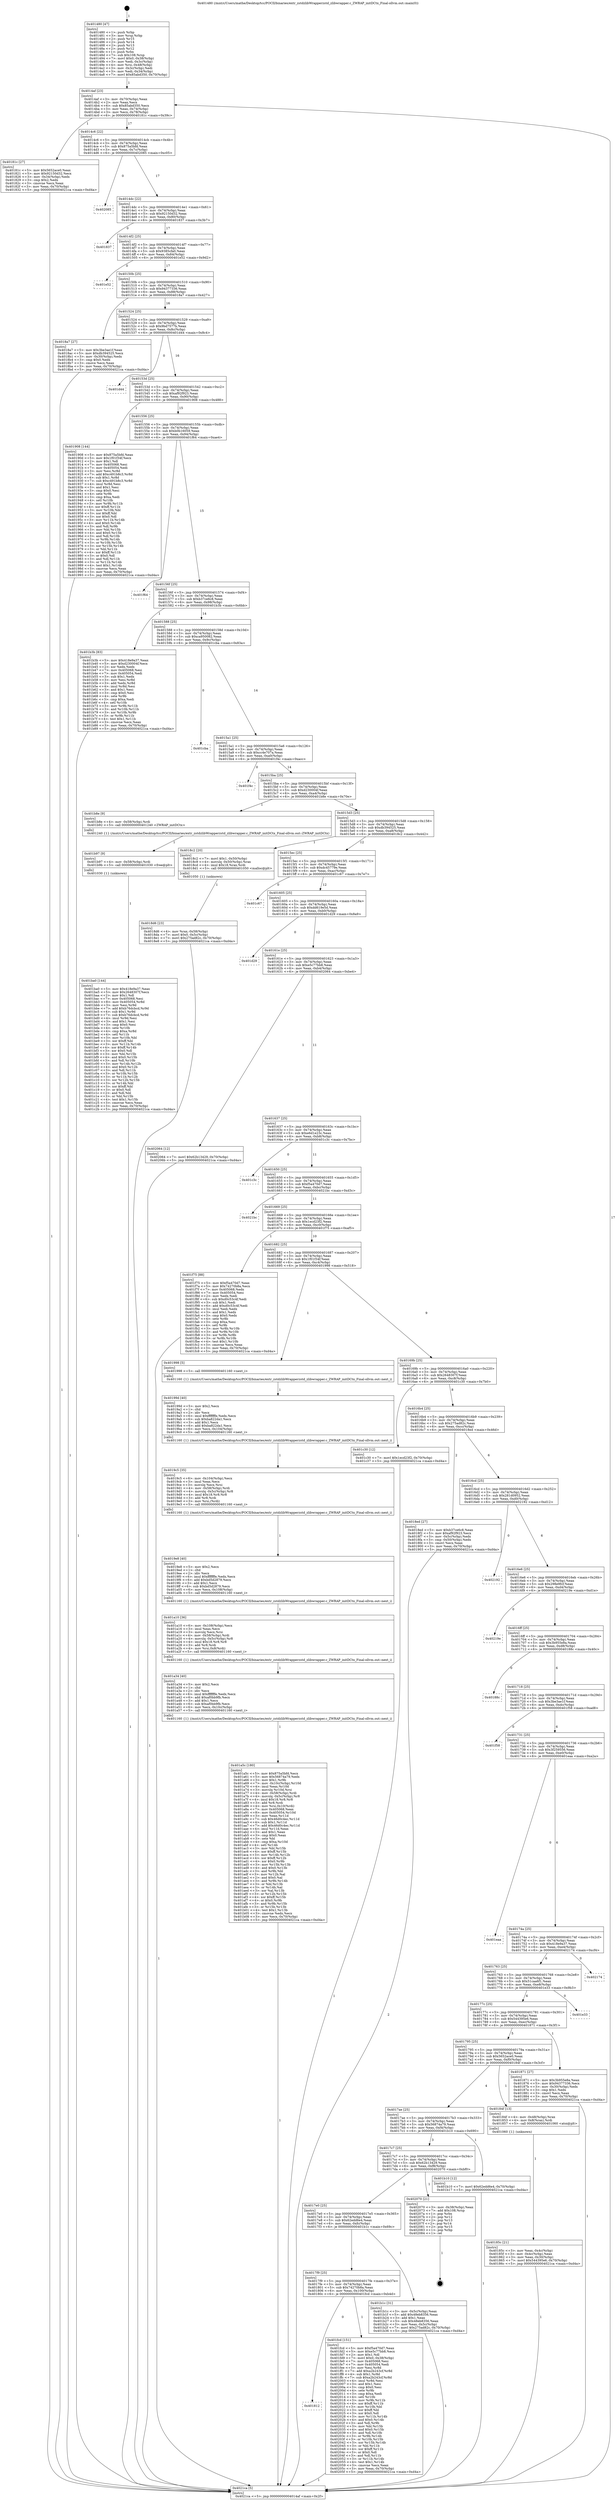digraph "0x401480" {
  label = "0x401480 (/mnt/c/Users/mathe/Desktop/tcc/POCII/binaries/extr_zstdzlibWrapperzstd_zlibwrapper.c_ZWRAP_initDCtx_Final-ollvm.out::main(0))"
  labelloc = "t"
  node[shape=record]

  Entry [label="",width=0.3,height=0.3,shape=circle,fillcolor=black,style=filled]
  "0x4014af" [label="{
     0x4014af [23]\l
     | [instrs]\l
     &nbsp;&nbsp;0x4014af \<+3\>: mov -0x70(%rbp),%eax\l
     &nbsp;&nbsp;0x4014b2 \<+2\>: mov %eax,%ecx\l
     &nbsp;&nbsp;0x4014b4 \<+6\>: sub $0x85abd350,%ecx\l
     &nbsp;&nbsp;0x4014ba \<+3\>: mov %eax,-0x74(%rbp)\l
     &nbsp;&nbsp;0x4014bd \<+3\>: mov %ecx,-0x78(%rbp)\l
     &nbsp;&nbsp;0x4014c0 \<+6\>: je 000000000040181c \<main+0x39c\>\l
  }"]
  "0x40181c" [label="{
     0x40181c [27]\l
     | [instrs]\l
     &nbsp;&nbsp;0x40181c \<+5\>: mov $0x5652ace0,%eax\l
     &nbsp;&nbsp;0x401821 \<+5\>: mov $0x92150d32,%ecx\l
     &nbsp;&nbsp;0x401826 \<+3\>: mov -0x34(%rbp),%edx\l
     &nbsp;&nbsp;0x401829 \<+3\>: cmp $0x2,%edx\l
     &nbsp;&nbsp;0x40182c \<+3\>: cmovne %ecx,%eax\l
     &nbsp;&nbsp;0x40182f \<+3\>: mov %eax,-0x70(%rbp)\l
     &nbsp;&nbsp;0x401832 \<+5\>: jmp 00000000004021ca \<main+0xd4a\>\l
  }"]
  "0x4014c6" [label="{
     0x4014c6 [22]\l
     | [instrs]\l
     &nbsp;&nbsp;0x4014c6 \<+5\>: jmp 00000000004014cb \<main+0x4b\>\l
     &nbsp;&nbsp;0x4014cb \<+3\>: mov -0x74(%rbp),%eax\l
     &nbsp;&nbsp;0x4014ce \<+5\>: sub $0x875a5bfd,%eax\l
     &nbsp;&nbsp;0x4014d3 \<+3\>: mov %eax,-0x7c(%rbp)\l
     &nbsp;&nbsp;0x4014d6 \<+6\>: je 0000000000402085 \<main+0xc05\>\l
  }"]
  "0x4021ca" [label="{
     0x4021ca [5]\l
     | [instrs]\l
     &nbsp;&nbsp;0x4021ca \<+5\>: jmp 00000000004014af \<main+0x2f\>\l
  }"]
  "0x401480" [label="{
     0x401480 [47]\l
     | [instrs]\l
     &nbsp;&nbsp;0x401480 \<+1\>: push %rbp\l
     &nbsp;&nbsp;0x401481 \<+3\>: mov %rsp,%rbp\l
     &nbsp;&nbsp;0x401484 \<+2\>: push %r15\l
     &nbsp;&nbsp;0x401486 \<+2\>: push %r14\l
     &nbsp;&nbsp;0x401488 \<+2\>: push %r13\l
     &nbsp;&nbsp;0x40148a \<+2\>: push %r12\l
     &nbsp;&nbsp;0x40148c \<+1\>: push %rbx\l
     &nbsp;&nbsp;0x40148d \<+7\>: sub $0x108,%rsp\l
     &nbsp;&nbsp;0x401494 \<+7\>: movl $0x0,-0x38(%rbp)\l
     &nbsp;&nbsp;0x40149b \<+3\>: mov %edi,-0x3c(%rbp)\l
     &nbsp;&nbsp;0x40149e \<+4\>: mov %rsi,-0x48(%rbp)\l
     &nbsp;&nbsp;0x4014a2 \<+3\>: mov -0x3c(%rbp),%edi\l
     &nbsp;&nbsp;0x4014a5 \<+3\>: mov %edi,-0x34(%rbp)\l
     &nbsp;&nbsp;0x4014a8 \<+7\>: movl $0x85abd350,-0x70(%rbp)\l
  }"]
  Exit [label="",width=0.3,height=0.3,shape=circle,fillcolor=black,style=filled,peripheries=2]
  "0x402085" [label="{
     0x402085\l
  }", style=dashed]
  "0x4014dc" [label="{
     0x4014dc [22]\l
     | [instrs]\l
     &nbsp;&nbsp;0x4014dc \<+5\>: jmp 00000000004014e1 \<main+0x61\>\l
     &nbsp;&nbsp;0x4014e1 \<+3\>: mov -0x74(%rbp),%eax\l
     &nbsp;&nbsp;0x4014e4 \<+5\>: sub $0x92150d32,%eax\l
     &nbsp;&nbsp;0x4014e9 \<+3\>: mov %eax,-0x80(%rbp)\l
     &nbsp;&nbsp;0x4014ec \<+6\>: je 0000000000401837 \<main+0x3b7\>\l
  }"]
  "0x401812" [label="{
     0x401812\l
  }", style=dashed]
  "0x401837" [label="{
     0x401837\l
  }", style=dashed]
  "0x4014f2" [label="{
     0x4014f2 [25]\l
     | [instrs]\l
     &nbsp;&nbsp;0x4014f2 \<+5\>: jmp 00000000004014f7 \<main+0x77\>\l
     &nbsp;&nbsp;0x4014f7 \<+3\>: mov -0x74(%rbp),%eax\l
     &nbsp;&nbsp;0x4014fa \<+5\>: sub $0x9385cfa0,%eax\l
     &nbsp;&nbsp;0x4014ff \<+6\>: mov %eax,-0x84(%rbp)\l
     &nbsp;&nbsp;0x401505 \<+6\>: je 0000000000401e52 \<main+0x9d2\>\l
  }"]
  "0x401fcd" [label="{
     0x401fcd [151]\l
     | [instrs]\l
     &nbsp;&nbsp;0x401fcd \<+5\>: mov $0xf5a470d7,%eax\l
     &nbsp;&nbsp;0x401fd2 \<+5\>: mov $0xe5c77bb8,%ecx\l
     &nbsp;&nbsp;0x401fd7 \<+2\>: mov $0x1,%dl\l
     &nbsp;&nbsp;0x401fd9 \<+7\>: movl $0x0,-0x38(%rbp)\l
     &nbsp;&nbsp;0x401fe0 \<+7\>: mov 0x405068,%esi\l
     &nbsp;&nbsp;0x401fe7 \<+7\>: mov 0x405054,%edi\l
     &nbsp;&nbsp;0x401fee \<+3\>: mov %esi,%r8d\l
     &nbsp;&nbsp;0x401ff1 \<+7\>: add $0xa2b243cf,%r8d\l
     &nbsp;&nbsp;0x401ff8 \<+4\>: sub $0x1,%r8d\l
     &nbsp;&nbsp;0x401ffc \<+7\>: sub $0xa2b243cf,%r8d\l
     &nbsp;&nbsp;0x402003 \<+4\>: imul %r8d,%esi\l
     &nbsp;&nbsp;0x402007 \<+3\>: and $0x1,%esi\l
     &nbsp;&nbsp;0x40200a \<+3\>: cmp $0x0,%esi\l
     &nbsp;&nbsp;0x40200d \<+4\>: sete %r9b\l
     &nbsp;&nbsp;0x402011 \<+3\>: cmp $0xa,%edi\l
     &nbsp;&nbsp;0x402014 \<+4\>: setl %r10b\l
     &nbsp;&nbsp;0x402018 \<+3\>: mov %r9b,%r11b\l
     &nbsp;&nbsp;0x40201b \<+4\>: xor $0xff,%r11b\l
     &nbsp;&nbsp;0x40201f \<+3\>: mov %r10b,%bl\l
     &nbsp;&nbsp;0x402022 \<+3\>: xor $0xff,%bl\l
     &nbsp;&nbsp;0x402025 \<+3\>: xor $0x0,%dl\l
     &nbsp;&nbsp;0x402028 \<+3\>: mov %r11b,%r14b\l
     &nbsp;&nbsp;0x40202b \<+4\>: and $0x0,%r14b\l
     &nbsp;&nbsp;0x40202f \<+3\>: and %dl,%r9b\l
     &nbsp;&nbsp;0x402032 \<+3\>: mov %bl,%r15b\l
     &nbsp;&nbsp;0x402035 \<+4\>: and $0x0,%r15b\l
     &nbsp;&nbsp;0x402039 \<+3\>: and %dl,%r10b\l
     &nbsp;&nbsp;0x40203c \<+3\>: or %r9b,%r14b\l
     &nbsp;&nbsp;0x40203f \<+3\>: or %r10b,%r15b\l
     &nbsp;&nbsp;0x402042 \<+3\>: xor %r15b,%r14b\l
     &nbsp;&nbsp;0x402045 \<+3\>: or %bl,%r11b\l
     &nbsp;&nbsp;0x402048 \<+4\>: xor $0xff,%r11b\l
     &nbsp;&nbsp;0x40204c \<+3\>: or $0x0,%dl\l
     &nbsp;&nbsp;0x40204f \<+3\>: and %dl,%r11b\l
     &nbsp;&nbsp;0x402052 \<+3\>: or %r11b,%r14b\l
     &nbsp;&nbsp;0x402055 \<+4\>: test $0x1,%r14b\l
     &nbsp;&nbsp;0x402059 \<+3\>: cmovne %ecx,%eax\l
     &nbsp;&nbsp;0x40205c \<+3\>: mov %eax,-0x70(%rbp)\l
     &nbsp;&nbsp;0x40205f \<+5\>: jmp 00000000004021ca \<main+0xd4a\>\l
  }"]
  "0x401e52" [label="{
     0x401e52\l
  }", style=dashed]
  "0x40150b" [label="{
     0x40150b [25]\l
     | [instrs]\l
     &nbsp;&nbsp;0x40150b \<+5\>: jmp 0000000000401510 \<main+0x90\>\l
     &nbsp;&nbsp;0x401510 \<+3\>: mov -0x74(%rbp),%eax\l
     &nbsp;&nbsp;0x401513 \<+5\>: sub $0x94377336,%eax\l
     &nbsp;&nbsp;0x401518 \<+6\>: mov %eax,-0x88(%rbp)\l
     &nbsp;&nbsp;0x40151e \<+6\>: je 00000000004018a7 \<main+0x427\>\l
  }"]
  "0x401ba0" [label="{
     0x401ba0 [144]\l
     | [instrs]\l
     &nbsp;&nbsp;0x401ba0 \<+5\>: mov $0x418e9a37,%eax\l
     &nbsp;&nbsp;0x401ba5 \<+5\>: mov $0x2648307f,%ecx\l
     &nbsp;&nbsp;0x401baa \<+2\>: mov $0x1,%dl\l
     &nbsp;&nbsp;0x401bac \<+7\>: mov 0x405068,%esi\l
     &nbsp;&nbsp;0x401bb3 \<+8\>: mov 0x405054,%r8d\l
     &nbsp;&nbsp;0x401bbb \<+3\>: mov %esi,%r9d\l
     &nbsp;&nbsp;0x401bbe \<+7\>: add $0xb76dcbcd,%r9d\l
     &nbsp;&nbsp;0x401bc5 \<+4\>: sub $0x1,%r9d\l
     &nbsp;&nbsp;0x401bc9 \<+7\>: sub $0xb76dcbcd,%r9d\l
     &nbsp;&nbsp;0x401bd0 \<+4\>: imul %r9d,%esi\l
     &nbsp;&nbsp;0x401bd4 \<+3\>: and $0x1,%esi\l
     &nbsp;&nbsp;0x401bd7 \<+3\>: cmp $0x0,%esi\l
     &nbsp;&nbsp;0x401bda \<+4\>: sete %r10b\l
     &nbsp;&nbsp;0x401bde \<+4\>: cmp $0xa,%r8d\l
     &nbsp;&nbsp;0x401be2 \<+4\>: setl %r11b\l
     &nbsp;&nbsp;0x401be6 \<+3\>: mov %r10b,%bl\l
     &nbsp;&nbsp;0x401be9 \<+3\>: xor $0xff,%bl\l
     &nbsp;&nbsp;0x401bec \<+3\>: mov %r11b,%r14b\l
     &nbsp;&nbsp;0x401bef \<+4\>: xor $0xff,%r14b\l
     &nbsp;&nbsp;0x401bf3 \<+3\>: xor $0x0,%dl\l
     &nbsp;&nbsp;0x401bf6 \<+3\>: mov %bl,%r15b\l
     &nbsp;&nbsp;0x401bf9 \<+4\>: and $0x0,%r15b\l
     &nbsp;&nbsp;0x401bfd \<+3\>: and %dl,%r10b\l
     &nbsp;&nbsp;0x401c00 \<+3\>: mov %r14b,%r12b\l
     &nbsp;&nbsp;0x401c03 \<+4\>: and $0x0,%r12b\l
     &nbsp;&nbsp;0x401c07 \<+3\>: and %dl,%r11b\l
     &nbsp;&nbsp;0x401c0a \<+3\>: or %r10b,%r15b\l
     &nbsp;&nbsp;0x401c0d \<+3\>: or %r11b,%r12b\l
     &nbsp;&nbsp;0x401c10 \<+3\>: xor %r12b,%r15b\l
     &nbsp;&nbsp;0x401c13 \<+3\>: or %r14b,%bl\l
     &nbsp;&nbsp;0x401c16 \<+3\>: xor $0xff,%bl\l
     &nbsp;&nbsp;0x401c19 \<+3\>: or $0x0,%dl\l
     &nbsp;&nbsp;0x401c1c \<+2\>: and %dl,%bl\l
     &nbsp;&nbsp;0x401c1e \<+3\>: or %bl,%r15b\l
     &nbsp;&nbsp;0x401c21 \<+4\>: test $0x1,%r15b\l
     &nbsp;&nbsp;0x401c25 \<+3\>: cmovne %ecx,%eax\l
     &nbsp;&nbsp;0x401c28 \<+3\>: mov %eax,-0x70(%rbp)\l
     &nbsp;&nbsp;0x401c2b \<+5\>: jmp 00000000004021ca \<main+0xd4a\>\l
  }"]
  "0x4018a7" [label="{
     0x4018a7 [27]\l
     | [instrs]\l
     &nbsp;&nbsp;0x4018a7 \<+5\>: mov $0x3be3ae1f,%eax\l
     &nbsp;&nbsp;0x4018ac \<+5\>: mov $0xdb394525,%ecx\l
     &nbsp;&nbsp;0x4018b1 \<+3\>: mov -0x30(%rbp),%edx\l
     &nbsp;&nbsp;0x4018b4 \<+3\>: cmp $0x0,%edx\l
     &nbsp;&nbsp;0x4018b7 \<+3\>: cmove %ecx,%eax\l
     &nbsp;&nbsp;0x4018ba \<+3\>: mov %eax,-0x70(%rbp)\l
     &nbsp;&nbsp;0x4018bd \<+5\>: jmp 00000000004021ca \<main+0xd4a\>\l
  }"]
  "0x401524" [label="{
     0x401524 [25]\l
     | [instrs]\l
     &nbsp;&nbsp;0x401524 \<+5\>: jmp 0000000000401529 \<main+0xa9\>\l
     &nbsp;&nbsp;0x401529 \<+3\>: mov -0x74(%rbp),%eax\l
     &nbsp;&nbsp;0x40152c \<+5\>: sub $0x9bd7577b,%eax\l
     &nbsp;&nbsp;0x401531 \<+6\>: mov %eax,-0x8c(%rbp)\l
     &nbsp;&nbsp;0x401537 \<+6\>: je 0000000000401d44 \<main+0x8c4\>\l
  }"]
  "0x401b97" [label="{
     0x401b97 [9]\l
     | [instrs]\l
     &nbsp;&nbsp;0x401b97 \<+4\>: mov -0x58(%rbp),%rdi\l
     &nbsp;&nbsp;0x401b9b \<+5\>: call 0000000000401030 \<free@plt\>\l
     | [calls]\l
     &nbsp;&nbsp;0x401030 \{1\} (unknown)\l
  }"]
  "0x401d44" [label="{
     0x401d44\l
  }", style=dashed]
  "0x40153d" [label="{
     0x40153d [25]\l
     | [instrs]\l
     &nbsp;&nbsp;0x40153d \<+5\>: jmp 0000000000401542 \<main+0xc2\>\l
     &nbsp;&nbsp;0x401542 \<+3\>: mov -0x74(%rbp),%eax\l
     &nbsp;&nbsp;0x401545 \<+5\>: sub $0xaf92f923,%eax\l
     &nbsp;&nbsp;0x40154a \<+6\>: mov %eax,-0x90(%rbp)\l
     &nbsp;&nbsp;0x401550 \<+6\>: je 0000000000401908 \<main+0x488\>\l
  }"]
  "0x4017f9" [label="{
     0x4017f9 [25]\l
     | [instrs]\l
     &nbsp;&nbsp;0x4017f9 \<+5\>: jmp 00000000004017fe \<main+0x37e\>\l
     &nbsp;&nbsp;0x4017fe \<+3\>: mov -0x74(%rbp),%eax\l
     &nbsp;&nbsp;0x401801 \<+5\>: sub $0x74270b8a,%eax\l
     &nbsp;&nbsp;0x401806 \<+6\>: mov %eax,-0x100(%rbp)\l
     &nbsp;&nbsp;0x40180c \<+6\>: je 0000000000401fcd \<main+0xb4d\>\l
  }"]
  "0x401908" [label="{
     0x401908 [144]\l
     | [instrs]\l
     &nbsp;&nbsp;0x401908 \<+5\>: mov $0x875a5bfd,%eax\l
     &nbsp;&nbsp;0x40190d \<+5\>: mov $0x1f01f34f,%ecx\l
     &nbsp;&nbsp;0x401912 \<+2\>: mov $0x1,%dl\l
     &nbsp;&nbsp;0x401914 \<+7\>: mov 0x405068,%esi\l
     &nbsp;&nbsp;0x40191b \<+7\>: mov 0x405054,%edi\l
     &nbsp;&nbsp;0x401922 \<+3\>: mov %esi,%r8d\l
     &nbsp;&nbsp;0x401925 \<+7\>: add $0xc491b8c3,%r8d\l
     &nbsp;&nbsp;0x40192c \<+4\>: sub $0x1,%r8d\l
     &nbsp;&nbsp;0x401930 \<+7\>: sub $0xc491b8c3,%r8d\l
     &nbsp;&nbsp;0x401937 \<+4\>: imul %r8d,%esi\l
     &nbsp;&nbsp;0x40193b \<+3\>: and $0x1,%esi\l
     &nbsp;&nbsp;0x40193e \<+3\>: cmp $0x0,%esi\l
     &nbsp;&nbsp;0x401941 \<+4\>: sete %r9b\l
     &nbsp;&nbsp;0x401945 \<+3\>: cmp $0xa,%edi\l
     &nbsp;&nbsp;0x401948 \<+4\>: setl %r10b\l
     &nbsp;&nbsp;0x40194c \<+3\>: mov %r9b,%r11b\l
     &nbsp;&nbsp;0x40194f \<+4\>: xor $0xff,%r11b\l
     &nbsp;&nbsp;0x401953 \<+3\>: mov %r10b,%bl\l
     &nbsp;&nbsp;0x401956 \<+3\>: xor $0xff,%bl\l
     &nbsp;&nbsp;0x401959 \<+3\>: xor $0x0,%dl\l
     &nbsp;&nbsp;0x40195c \<+3\>: mov %r11b,%r14b\l
     &nbsp;&nbsp;0x40195f \<+4\>: and $0x0,%r14b\l
     &nbsp;&nbsp;0x401963 \<+3\>: and %dl,%r9b\l
     &nbsp;&nbsp;0x401966 \<+3\>: mov %bl,%r15b\l
     &nbsp;&nbsp;0x401969 \<+4\>: and $0x0,%r15b\l
     &nbsp;&nbsp;0x40196d \<+3\>: and %dl,%r10b\l
     &nbsp;&nbsp;0x401970 \<+3\>: or %r9b,%r14b\l
     &nbsp;&nbsp;0x401973 \<+3\>: or %r10b,%r15b\l
     &nbsp;&nbsp;0x401976 \<+3\>: xor %r15b,%r14b\l
     &nbsp;&nbsp;0x401979 \<+3\>: or %bl,%r11b\l
     &nbsp;&nbsp;0x40197c \<+4\>: xor $0xff,%r11b\l
     &nbsp;&nbsp;0x401980 \<+3\>: or $0x0,%dl\l
     &nbsp;&nbsp;0x401983 \<+3\>: and %dl,%r11b\l
     &nbsp;&nbsp;0x401986 \<+3\>: or %r11b,%r14b\l
     &nbsp;&nbsp;0x401989 \<+4\>: test $0x1,%r14b\l
     &nbsp;&nbsp;0x40198d \<+3\>: cmovne %ecx,%eax\l
     &nbsp;&nbsp;0x401990 \<+3\>: mov %eax,-0x70(%rbp)\l
     &nbsp;&nbsp;0x401993 \<+5\>: jmp 00000000004021ca \<main+0xd4a\>\l
  }"]
  "0x401556" [label="{
     0x401556 [25]\l
     | [instrs]\l
     &nbsp;&nbsp;0x401556 \<+5\>: jmp 000000000040155b \<main+0xdb\>\l
     &nbsp;&nbsp;0x40155b \<+3\>: mov -0x74(%rbp),%eax\l
     &nbsp;&nbsp;0x40155e \<+5\>: sub $0xb0b16059,%eax\l
     &nbsp;&nbsp;0x401563 \<+6\>: mov %eax,-0x94(%rbp)\l
     &nbsp;&nbsp;0x401569 \<+6\>: je 0000000000401f64 \<main+0xae4\>\l
  }"]
  "0x401b1c" [label="{
     0x401b1c [31]\l
     | [instrs]\l
     &nbsp;&nbsp;0x401b1c \<+3\>: mov -0x5c(%rbp),%eax\l
     &nbsp;&nbsp;0x401b1f \<+5\>: add $0x48eb8356,%eax\l
     &nbsp;&nbsp;0x401b24 \<+3\>: add $0x1,%eax\l
     &nbsp;&nbsp;0x401b27 \<+5\>: sub $0x48eb8356,%eax\l
     &nbsp;&nbsp;0x401b2c \<+3\>: mov %eax,-0x5c(%rbp)\l
     &nbsp;&nbsp;0x401b2f \<+7\>: movl $0x275ad82c,-0x70(%rbp)\l
     &nbsp;&nbsp;0x401b36 \<+5\>: jmp 00000000004021ca \<main+0xd4a\>\l
  }"]
  "0x401f64" [label="{
     0x401f64\l
  }", style=dashed]
  "0x40156f" [label="{
     0x40156f [25]\l
     | [instrs]\l
     &nbsp;&nbsp;0x40156f \<+5\>: jmp 0000000000401574 \<main+0xf4\>\l
     &nbsp;&nbsp;0x401574 \<+3\>: mov -0x74(%rbp),%eax\l
     &nbsp;&nbsp;0x401577 \<+5\>: sub $0xb37ce6c8,%eax\l
     &nbsp;&nbsp;0x40157c \<+6\>: mov %eax,-0x98(%rbp)\l
     &nbsp;&nbsp;0x401582 \<+6\>: je 0000000000401b3b \<main+0x6bb\>\l
  }"]
  "0x4017e0" [label="{
     0x4017e0 [25]\l
     | [instrs]\l
     &nbsp;&nbsp;0x4017e0 \<+5\>: jmp 00000000004017e5 \<main+0x365\>\l
     &nbsp;&nbsp;0x4017e5 \<+3\>: mov -0x74(%rbp),%eax\l
     &nbsp;&nbsp;0x4017e8 \<+5\>: sub $0x62edd6e4,%eax\l
     &nbsp;&nbsp;0x4017ed \<+6\>: mov %eax,-0xfc(%rbp)\l
     &nbsp;&nbsp;0x4017f3 \<+6\>: je 0000000000401b1c \<main+0x69c\>\l
  }"]
  "0x401b3b" [label="{
     0x401b3b [83]\l
     | [instrs]\l
     &nbsp;&nbsp;0x401b3b \<+5\>: mov $0x418e9a37,%eax\l
     &nbsp;&nbsp;0x401b40 \<+5\>: mov $0xd230004f,%ecx\l
     &nbsp;&nbsp;0x401b45 \<+2\>: xor %edx,%edx\l
     &nbsp;&nbsp;0x401b47 \<+7\>: mov 0x405068,%esi\l
     &nbsp;&nbsp;0x401b4e \<+7\>: mov 0x405054,%edi\l
     &nbsp;&nbsp;0x401b55 \<+3\>: sub $0x1,%edx\l
     &nbsp;&nbsp;0x401b58 \<+3\>: mov %esi,%r8d\l
     &nbsp;&nbsp;0x401b5b \<+3\>: add %edx,%r8d\l
     &nbsp;&nbsp;0x401b5e \<+4\>: imul %r8d,%esi\l
     &nbsp;&nbsp;0x401b62 \<+3\>: and $0x1,%esi\l
     &nbsp;&nbsp;0x401b65 \<+3\>: cmp $0x0,%esi\l
     &nbsp;&nbsp;0x401b68 \<+4\>: sete %r9b\l
     &nbsp;&nbsp;0x401b6c \<+3\>: cmp $0xa,%edi\l
     &nbsp;&nbsp;0x401b6f \<+4\>: setl %r10b\l
     &nbsp;&nbsp;0x401b73 \<+3\>: mov %r9b,%r11b\l
     &nbsp;&nbsp;0x401b76 \<+3\>: and %r10b,%r11b\l
     &nbsp;&nbsp;0x401b79 \<+3\>: xor %r10b,%r9b\l
     &nbsp;&nbsp;0x401b7c \<+3\>: or %r9b,%r11b\l
     &nbsp;&nbsp;0x401b7f \<+4\>: test $0x1,%r11b\l
     &nbsp;&nbsp;0x401b83 \<+3\>: cmovne %ecx,%eax\l
     &nbsp;&nbsp;0x401b86 \<+3\>: mov %eax,-0x70(%rbp)\l
     &nbsp;&nbsp;0x401b89 \<+5\>: jmp 00000000004021ca \<main+0xd4a\>\l
  }"]
  "0x401588" [label="{
     0x401588 [25]\l
     | [instrs]\l
     &nbsp;&nbsp;0x401588 \<+5\>: jmp 000000000040158d \<main+0x10d\>\l
     &nbsp;&nbsp;0x40158d \<+3\>: mov -0x74(%rbp),%eax\l
     &nbsp;&nbsp;0x401590 \<+5\>: sub $0xca950082,%eax\l
     &nbsp;&nbsp;0x401595 \<+6\>: mov %eax,-0x9c(%rbp)\l
     &nbsp;&nbsp;0x40159b \<+6\>: je 0000000000401cba \<main+0x83a\>\l
  }"]
  "0x402070" [label="{
     0x402070 [21]\l
     | [instrs]\l
     &nbsp;&nbsp;0x402070 \<+3\>: mov -0x38(%rbp),%eax\l
     &nbsp;&nbsp;0x402073 \<+7\>: add $0x108,%rsp\l
     &nbsp;&nbsp;0x40207a \<+1\>: pop %rbx\l
     &nbsp;&nbsp;0x40207b \<+2\>: pop %r12\l
     &nbsp;&nbsp;0x40207d \<+2\>: pop %r13\l
     &nbsp;&nbsp;0x40207f \<+2\>: pop %r14\l
     &nbsp;&nbsp;0x402081 \<+2\>: pop %r15\l
     &nbsp;&nbsp;0x402083 \<+1\>: pop %rbp\l
     &nbsp;&nbsp;0x402084 \<+1\>: ret\l
  }"]
  "0x401cba" [label="{
     0x401cba\l
  }", style=dashed]
  "0x4015a1" [label="{
     0x4015a1 [25]\l
     | [instrs]\l
     &nbsp;&nbsp;0x4015a1 \<+5\>: jmp 00000000004015a6 \<main+0x126\>\l
     &nbsp;&nbsp;0x4015a6 \<+3\>: mov -0x74(%rbp),%eax\l
     &nbsp;&nbsp;0x4015a9 \<+5\>: sub $0xcc4e707a,%eax\l
     &nbsp;&nbsp;0x4015ae \<+6\>: mov %eax,-0xa0(%rbp)\l
     &nbsp;&nbsp;0x4015b4 \<+6\>: je 0000000000401f4c \<main+0xacc\>\l
  }"]
  "0x4017c7" [label="{
     0x4017c7 [25]\l
     | [instrs]\l
     &nbsp;&nbsp;0x4017c7 \<+5\>: jmp 00000000004017cc \<main+0x34c\>\l
     &nbsp;&nbsp;0x4017cc \<+3\>: mov -0x74(%rbp),%eax\l
     &nbsp;&nbsp;0x4017cf \<+5\>: sub $0x62b13429,%eax\l
     &nbsp;&nbsp;0x4017d4 \<+6\>: mov %eax,-0xf8(%rbp)\l
     &nbsp;&nbsp;0x4017da \<+6\>: je 0000000000402070 \<main+0xbf0\>\l
  }"]
  "0x401f4c" [label="{
     0x401f4c\l
  }", style=dashed]
  "0x4015ba" [label="{
     0x4015ba [25]\l
     | [instrs]\l
     &nbsp;&nbsp;0x4015ba \<+5\>: jmp 00000000004015bf \<main+0x13f\>\l
     &nbsp;&nbsp;0x4015bf \<+3\>: mov -0x74(%rbp),%eax\l
     &nbsp;&nbsp;0x4015c2 \<+5\>: sub $0xd230004f,%eax\l
     &nbsp;&nbsp;0x4015c7 \<+6\>: mov %eax,-0xa4(%rbp)\l
     &nbsp;&nbsp;0x4015cd \<+6\>: je 0000000000401b8e \<main+0x70e\>\l
  }"]
  "0x401b10" [label="{
     0x401b10 [12]\l
     | [instrs]\l
     &nbsp;&nbsp;0x401b10 \<+7\>: movl $0x62edd6e4,-0x70(%rbp)\l
     &nbsp;&nbsp;0x401b17 \<+5\>: jmp 00000000004021ca \<main+0xd4a\>\l
  }"]
  "0x401b8e" [label="{
     0x401b8e [9]\l
     | [instrs]\l
     &nbsp;&nbsp;0x401b8e \<+4\>: mov -0x58(%rbp),%rdi\l
     &nbsp;&nbsp;0x401b92 \<+5\>: call 0000000000401240 \<ZWRAP_initDCtx\>\l
     | [calls]\l
     &nbsp;&nbsp;0x401240 \{1\} (/mnt/c/Users/mathe/Desktop/tcc/POCII/binaries/extr_zstdzlibWrapperzstd_zlibwrapper.c_ZWRAP_initDCtx_Final-ollvm.out::ZWRAP_initDCtx)\l
  }"]
  "0x4015d3" [label="{
     0x4015d3 [25]\l
     | [instrs]\l
     &nbsp;&nbsp;0x4015d3 \<+5\>: jmp 00000000004015d8 \<main+0x158\>\l
     &nbsp;&nbsp;0x4015d8 \<+3\>: mov -0x74(%rbp),%eax\l
     &nbsp;&nbsp;0x4015db \<+5\>: sub $0xdb394525,%eax\l
     &nbsp;&nbsp;0x4015e0 \<+6\>: mov %eax,-0xa8(%rbp)\l
     &nbsp;&nbsp;0x4015e6 \<+6\>: je 00000000004018c2 \<main+0x442\>\l
  }"]
  "0x401a5c" [label="{
     0x401a5c [180]\l
     | [instrs]\l
     &nbsp;&nbsp;0x401a5c \<+5\>: mov $0x875a5bfd,%ecx\l
     &nbsp;&nbsp;0x401a61 \<+5\>: mov $0x56874a79,%edx\l
     &nbsp;&nbsp;0x401a66 \<+3\>: mov $0x1,%r9b\l
     &nbsp;&nbsp;0x401a69 \<+7\>: mov -0x10c(%rbp),%r10d\l
     &nbsp;&nbsp;0x401a70 \<+4\>: imul %eax,%r10d\l
     &nbsp;&nbsp;0x401a74 \<+3\>: movslq %r10d,%rsi\l
     &nbsp;&nbsp;0x401a77 \<+4\>: mov -0x58(%rbp),%rdi\l
     &nbsp;&nbsp;0x401a7b \<+4\>: movslq -0x5c(%rbp),%r8\l
     &nbsp;&nbsp;0x401a7f \<+4\>: imul $0x18,%r8,%r8\l
     &nbsp;&nbsp;0x401a83 \<+3\>: add %r8,%rdi\l
     &nbsp;&nbsp;0x401a86 \<+4\>: mov %rsi,0x10(%rdi)\l
     &nbsp;&nbsp;0x401a8a \<+7\>: mov 0x405068,%eax\l
     &nbsp;&nbsp;0x401a91 \<+8\>: mov 0x405054,%r10d\l
     &nbsp;&nbsp;0x401a99 \<+3\>: mov %eax,%r11d\l
     &nbsp;&nbsp;0x401a9c \<+7\>: sub $0x46d0c4ec,%r11d\l
     &nbsp;&nbsp;0x401aa3 \<+4\>: sub $0x1,%r11d\l
     &nbsp;&nbsp;0x401aa7 \<+7\>: add $0x46d0c4ec,%r11d\l
     &nbsp;&nbsp;0x401aae \<+4\>: imul %r11d,%eax\l
     &nbsp;&nbsp;0x401ab2 \<+3\>: and $0x1,%eax\l
     &nbsp;&nbsp;0x401ab5 \<+3\>: cmp $0x0,%eax\l
     &nbsp;&nbsp;0x401ab8 \<+3\>: sete %bl\l
     &nbsp;&nbsp;0x401abb \<+4\>: cmp $0xa,%r10d\l
     &nbsp;&nbsp;0x401abf \<+4\>: setl %r14b\l
     &nbsp;&nbsp;0x401ac3 \<+3\>: mov %bl,%r15b\l
     &nbsp;&nbsp;0x401ac6 \<+4\>: xor $0xff,%r15b\l
     &nbsp;&nbsp;0x401aca \<+3\>: mov %r14b,%r12b\l
     &nbsp;&nbsp;0x401acd \<+4\>: xor $0xff,%r12b\l
     &nbsp;&nbsp;0x401ad1 \<+4\>: xor $0x0,%r9b\l
     &nbsp;&nbsp;0x401ad5 \<+3\>: mov %r15b,%r13b\l
     &nbsp;&nbsp;0x401ad8 \<+4\>: and $0x0,%r13b\l
     &nbsp;&nbsp;0x401adc \<+3\>: and %r9b,%bl\l
     &nbsp;&nbsp;0x401adf \<+3\>: mov %r12b,%al\l
     &nbsp;&nbsp;0x401ae2 \<+2\>: and $0x0,%al\l
     &nbsp;&nbsp;0x401ae4 \<+3\>: and %r9b,%r14b\l
     &nbsp;&nbsp;0x401ae7 \<+3\>: or %bl,%r13b\l
     &nbsp;&nbsp;0x401aea \<+3\>: or %r14b,%al\l
     &nbsp;&nbsp;0x401aed \<+3\>: xor %al,%r13b\l
     &nbsp;&nbsp;0x401af0 \<+3\>: or %r12b,%r15b\l
     &nbsp;&nbsp;0x401af3 \<+4\>: xor $0xff,%r15b\l
     &nbsp;&nbsp;0x401af7 \<+4\>: or $0x0,%r9b\l
     &nbsp;&nbsp;0x401afb \<+3\>: and %r9b,%r15b\l
     &nbsp;&nbsp;0x401afe \<+3\>: or %r15b,%r13b\l
     &nbsp;&nbsp;0x401b01 \<+4\>: test $0x1,%r13b\l
     &nbsp;&nbsp;0x401b05 \<+3\>: cmovne %edx,%ecx\l
     &nbsp;&nbsp;0x401b08 \<+3\>: mov %ecx,-0x70(%rbp)\l
     &nbsp;&nbsp;0x401b0b \<+5\>: jmp 00000000004021ca \<main+0xd4a\>\l
  }"]
  "0x4018c2" [label="{
     0x4018c2 [20]\l
     | [instrs]\l
     &nbsp;&nbsp;0x4018c2 \<+7\>: movl $0x1,-0x50(%rbp)\l
     &nbsp;&nbsp;0x4018c9 \<+4\>: movslq -0x50(%rbp),%rax\l
     &nbsp;&nbsp;0x4018cd \<+4\>: imul $0x18,%rax,%rdi\l
     &nbsp;&nbsp;0x4018d1 \<+5\>: call 0000000000401050 \<malloc@plt\>\l
     | [calls]\l
     &nbsp;&nbsp;0x401050 \{1\} (unknown)\l
  }"]
  "0x4015ec" [label="{
     0x4015ec [25]\l
     | [instrs]\l
     &nbsp;&nbsp;0x4015ec \<+5\>: jmp 00000000004015f1 \<main+0x171\>\l
     &nbsp;&nbsp;0x4015f1 \<+3\>: mov -0x74(%rbp),%eax\l
     &nbsp;&nbsp;0x4015f4 \<+5\>: sub $0xdc45779e,%eax\l
     &nbsp;&nbsp;0x4015f9 \<+6\>: mov %eax,-0xac(%rbp)\l
     &nbsp;&nbsp;0x4015ff \<+6\>: je 0000000000401c67 \<main+0x7e7\>\l
  }"]
  "0x401a34" [label="{
     0x401a34 [40]\l
     | [instrs]\l
     &nbsp;&nbsp;0x401a34 \<+5\>: mov $0x2,%ecx\l
     &nbsp;&nbsp;0x401a39 \<+1\>: cltd\l
     &nbsp;&nbsp;0x401a3a \<+2\>: idiv %ecx\l
     &nbsp;&nbsp;0x401a3c \<+6\>: imul $0xfffffffe,%edx,%ecx\l
     &nbsp;&nbsp;0x401a42 \<+6\>: add $0xaf0bb9fb,%ecx\l
     &nbsp;&nbsp;0x401a48 \<+3\>: add $0x1,%ecx\l
     &nbsp;&nbsp;0x401a4b \<+6\>: sub $0xaf0bb9fb,%ecx\l
     &nbsp;&nbsp;0x401a51 \<+6\>: mov %ecx,-0x10c(%rbp)\l
     &nbsp;&nbsp;0x401a57 \<+5\>: call 0000000000401160 \<next_i\>\l
     | [calls]\l
     &nbsp;&nbsp;0x401160 \{1\} (/mnt/c/Users/mathe/Desktop/tcc/POCII/binaries/extr_zstdzlibWrapperzstd_zlibwrapper.c_ZWRAP_initDCtx_Final-ollvm.out::next_i)\l
  }"]
  "0x401c67" [label="{
     0x401c67\l
  }", style=dashed]
  "0x401605" [label="{
     0x401605 [25]\l
     | [instrs]\l
     &nbsp;&nbsp;0x401605 \<+5\>: jmp 000000000040160a \<main+0x18a\>\l
     &nbsp;&nbsp;0x40160a \<+3\>: mov -0x74(%rbp),%eax\l
     &nbsp;&nbsp;0x40160d \<+5\>: sub $0xdd619e5d,%eax\l
     &nbsp;&nbsp;0x401612 \<+6\>: mov %eax,-0xb0(%rbp)\l
     &nbsp;&nbsp;0x401618 \<+6\>: je 0000000000401d29 \<main+0x8a9\>\l
  }"]
  "0x401a10" [label="{
     0x401a10 [36]\l
     | [instrs]\l
     &nbsp;&nbsp;0x401a10 \<+6\>: mov -0x108(%rbp),%ecx\l
     &nbsp;&nbsp;0x401a16 \<+3\>: imul %eax,%ecx\l
     &nbsp;&nbsp;0x401a19 \<+3\>: movslq %ecx,%rsi\l
     &nbsp;&nbsp;0x401a1c \<+4\>: mov -0x58(%rbp),%rdi\l
     &nbsp;&nbsp;0x401a20 \<+4\>: movslq -0x5c(%rbp),%r8\l
     &nbsp;&nbsp;0x401a24 \<+4\>: imul $0x18,%r8,%r8\l
     &nbsp;&nbsp;0x401a28 \<+3\>: add %r8,%rdi\l
     &nbsp;&nbsp;0x401a2b \<+4\>: mov %rsi,0x8(%rdi)\l
     &nbsp;&nbsp;0x401a2f \<+5\>: call 0000000000401160 \<next_i\>\l
     | [calls]\l
     &nbsp;&nbsp;0x401160 \{1\} (/mnt/c/Users/mathe/Desktop/tcc/POCII/binaries/extr_zstdzlibWrapperzstd_zlibwrapper.c_ZWRAP_initDCtx_Final-ollvm.out::next_i)\l
  }"]
  "0x401d29" [label="{
     0x401d29\l
  }", style=dashed]
  "0x40161e" [label="{
     0x40161e [25]\l
     | [instrs]\l
     &nbsp;&nbsp;0x40161e \<+5\>: jmp 0000000000401623 \<main+0x1a3\>\l
     &nbsp;&nbsp;0x401623 \<+3\>: mov -0x74(%rbp),%eax\l
     &nbsp;&nbsp;0x401626 \<+5\>: sub $0xe5c77bb8,%eax\l
     &nbsp;&nbsp;0x40162b \<+6\>: mov %eax,-0xb4(%rbp)\l
     &nbsp;&nbsp;0x401631 \<+6\>: je 0000000000402064 \<main+0xbe4\>\l
  }"]
  "0x4019e8" [label="{
     0x4019e8 [40]\l
     | [instrs]\l
     &nbsp;&nbsp;0x4019e8 \<+5\>: mov $0x2,%ecx\l
     &nbsp;&nbsp;0x4019ed \<+1\>: cltd\l
     &nbsp;&nbsp;0x4019ee \<+2\>: idiv %ecx\l
     &nbsp;&nbsp;0x4019f0 \<+6\>: imul $0xfffffffe,%edx,%ecx\l
     &nbsp;&nbsp;0x4019f6 \<+6\>: add $0xbd5d2879,%ecx\l
     &nbsp;&nbsp;0x4019fc \<+3\>: add $0x1,%ecx\l
     &nbsp;&nbsp;0x4019ff \<+6\>: sub $0xbd5d2879,%ecx\l
     &nbsp;&nbsp;0x401a05 \<+6\>: mov %ecx,-0x108(%rbp)\l
     &nbsp;&nbsp;0x401a0b \<+5\>: call 0000000000401160 \<next_i\>\l
     | [calls]\l
     &nbsp;&nbsp;0x401160 \{1\} (/mnt/c/Users/mathe/Desktop/tcc/POCII/binaries/extr_zstdzlibWrapperzstd_zlibwrapper.c_ZWRAP_initDCtx_Final-ollvm.out::next_i)\l
  }"]
  "0x402064" [label="{
     0x402064 [12]\l
     | [instrs]\l
     &nbsp;&nbsp;0x402064 \<+7\>: movl $0x62b13429,-0x70(%rbp)\l
     &nbsp;&nbsp;0x40206b \<+5\>: jmp 00000000004021ca \<main+0xd4a\>\l
  }"]
  "0x401637" [label="{
     0x401637 [25]\l
     | [instrs]\l
     &nbsp;&nbsp;0x401637 \<+5\>: jmp 000000000040163c \<main+0x1bc\>\l
     &nbsp;&nbsp;0x40163c \<+3\>: mov -0x74(%rbp),%eax\l
     &nbsp;&nbsp;0x40163f \<+5\>: sub $0xe6d1e23c,%eax\l
     &nbsp;&nbsp;0x401644 \<+6\>: mov %eax,-0xb8(%rbp)\l
     &nbsp;&nbsp;0x40164a \<+6\>: je 0000000000401c3c \<main+0x7bc\>\l
  }"]
  "0x4019c5" [label="{
     0x4019c5 [35]\l
     | [instrs]\l
     &nbsp;&nbsp;0x4019c5 \<+6\>: mov -0x104(%rbp),%ecx\l
     &nbsp;&nbsp;0x4019cb \<+3\>: imul %eax,%ecx\l
     &nbsp;&nbsp;0x4019ce \<+3\>: movslq %ecx,%rsi\l
     &nbsp;&nbsp;0x4019d1 \<+4\>: mov -0x58(%rbp),%rdi\l
     &nbsp;&nbsp;0x4019d5 \<+4\>: movslq -0x5c(%rbp),%r8\l
     &nbsp;&nbsp;0x4019d9 \<+4\>: imul $0x18,%r8,%r8\l
     &nbsp;&nbsp;0x4019dd \<+3\>: add %r8,%rdi\l
     &nbsp;&nbsp;0x4019e0 \<+3\>: mov %rsi,(%rdi)\l
     &nbsp;&nbsp;0x4019e3 \<+5\>: call 0000000000401160 \<next_i\>\l
     | [calls]\l
     &nbsp;&nbsp;0x401160 \{1\} (/mnt/c/Users/mathe/Desktop/tcc/POCII/binaries/extr_zstdzlibWrapperzstd_zlibwrapper.c_ZWRAP_initDCtx_Final-ollvm.out::next_i)\l
  }"]
  "0x401c3c" [label="{
     0x401c3c\l
  }", style=dashed]
  "0x401650" [label="{
     0x401650 [25]\l
     | [instrs]\l
     &nbsp;&nbsp;0x401650 \<+5\>: jmp 0000000000401655 \<main+0x1d5\>\l
     &nbsp;&nbsp;0x401655 \<+3\>: mov -0x74(%rbp),%eax\l
     &nbsp;&nbsp;0x401658 \<+5\>: sub $0xf5a470d7,%eax\l
     &nbsp;&nbsp;0x40165d \<+6\>: mov %eax,-0xbc(%rbp)\l
     &nbsp;&nbsp;0x401663 \<+6\>: je 00000000004021bc \<main+0xd3c\>\l
  }"]
  "0x40199d" [label="{
     0x40199d [40]\l
     | [instrs]\l
     &nbsp;&nbsp;0x40199d \<+5\>: mov $0x2,%ecx\l
     &nbsp;&nbsp;0x4019a2 \<+1\>: cltd\l
     &nbsp;&nbsp;0x4019a3 \<+2\>: idiv %ecx\l
     &nbsp;&nbsp;0x4019a5 \<+6\>: imul $0xfffffffe,%edx,%ecx\l
     &nbsp;&nbsp;0x4019ab \<+6\>: sub $0xba822da1,%ecx\l
     &nbsp;&nbsp;0x4019b1 \<+3\>: add $0x1,%ecx\l
     &nbsp;&nbsp;0x4019b4 \<+6\>: add $0xba822da1,%ecx\l
     &nbsp;&nbsp;0x4019ba \<+6\>: mov %ecx,-0x104(%rbp)\l
     &nbsp;&nbsp;0x4019c0 \<+5\>: call 0000000000401160 \<next_i\>\l
     | [calls]\l
     &nbsp;&nbsp;0x401160 \{1\} (/mnt/c/Users/mathe/Desktop/tcc/POCII/binaries/extr_zstdzlibWrapperzstd_zlibwrapper.c_ZWRAP_initDCtx_Final-ollvm.out::next_i)\l
  }"]
  "0x4021bc" [label="{
     0x4021bc\l
  }", style=dashed]
  "0x401669" [label="{
     0x401669 [25]\l
     | [instrs]\l
     &nbsp;&nbsp;0x401669 \<+5\>: jmp 000000000040166e \<main+0x1ee\>\l
     &nbsp;&nbsp;0x40166e \<+3\>: mov -0x74(%rbp),%eax\l
     &nbsp;&nbsp;0x401671 \<+5\>: sub $0x1ecd23f2,%eax\l
     &nbsp;&nbsp;0x401676 \<+6\>: mov %eax,-0xc0(%rbp)\l
     &nbsp;&nbsp;0x40167c \<+6\>: je 0000000000401f75 \<main+0xaf5\>\l
  }"]
  "0x4018d6" [label="{
     0x4018d6 [23]\l
     | [instrs]\l
     &nbsp;&nbsp;0x4018d6 \<+4\>: mov %rax,-0x58(%rbp)\l
     &nbsp;&nbsp;0x4018da \<+7\>: movl $0x0,-0x5c(%rbp)\l
     &nbsp;&nbsp;0x4018e1 \<+7\>: movl $0x275ad82c,-0x70(%rbp)\l
     &nbsp;&nbsp;0x4018e8 \<+5\>: jmp 00000000004021ca \<main+0xd4a\>\l
  }"]
  "0x401f75" [label="{
     0x401f75 [88]\l
     | [instrs]\l
     &nbsp;&nbsp;0x401f75 \<+5\>: mov $0xf5a470d7,%eax\l
     &nbsp;&nbsp;0x401f7a \<+5\>: mov $0x74270b8a,%ecx\l
     &nbsp;&nbsp;0x401f7f \<+7\>: mov 0x405068,%edx\l
     &nbsp;&nbsp;0x401f86 \<+7\>: mov 0x405054,%esi\l
     &nbsp;&nbsp;0x401f8d \<+2\>: mov %edx,%edi\l
     &nbsp;&nbsp;0x401f8f \<+6\>: sub $0xd0c53c4f,%edi\l
     &nbsp;&nbsp;0x401f95 \<+3\>: sub $0x1,%edi\l
     &nbsp;&nbsp;0x401f98 \<+6\>: add $0xd0c53c4f,%edi\l
     &nbsp;&nbsp;0x401f9e \<+3\>: imul %edi,%edx\l
     &nbsp;&nbsp;0x401fa1 \<+3\>: and $0x1,%edx\l
     &nbsp;&nbsp;0x401fa4 \<+3\>: cmp $0x0,%edx\l
     &nbsp;&nbsp;0x401fa7 \<+4\>: sete %r8b\l
     &nbsp;&nbsp;0x401fab \<+3\>: cmp $0xa,%esi\l
     &nbsp;&nbsp;0x401fae \<+4\>: setl %r9b\l
     &nbsp;&nbsp;0x401fb2 \<+3\>: mov %r8b,%r10b\l
     &nbsp;&nbsp;0x401fb5 \<+3\>: and %r9b,%r10b\l
     &nbsp;&nbsp;0x401fb8 \<+3\>: xor %r9b,%r8b\l
     &nbsp;&nbsp;0x401fbb \<+3\>: or %r8b,%r10b\l
     &nbsp;&nbsp;0x401fbe \<+4\>: test $0x1,%r10b\l
     &nbsp;&nbsp;0x401fc2 \<+3\>: cmovne %ecx,%eax\l
     &nbsp;&nbsp;0x401fc5 \<+3\>: mov %eax,-0x70(%rbp)\l
     &nbsp;&nbsp;0x401fc8 \<+5\>: jmp 00000000004021ca \<main+0xd4a\>\l
  }"]
  "0x401682" [label="{
     0x401682 [25]\l
     | [instrs]\l
     &nbsp;&nbsp;0x401682 \<+5\>: jmp 0000000000401687 \<main+0x207\>\l
     &nbsp;&nbsp;0x401687 \<+3\>: mov -0x74(%rbp),%eax\l
     &nbsp;&nbsp;0x40168a \<+5\>: sub $0x1f01f34f,%eax\l
     &nbsp;&nbsp;0x40168f \<+6\>: mov %eax,-0xc4(%rbp)\l
     &nbsp;&nbsp;0x401695 \<+6\>: je 0000000000401998 \<main+0x518\>\l
  }"]
  "0x40185c" [label="{
     0x40185c [21]\l
     | [instrs]\l
     &nbsp;&nbsp;0x40185c \<+3\>: mov %eax,-0x4c(%rbp)\l
     &nbsp;&nbsp;0x40185f \<+3\>: mov -0x4c(%rbp),%eax\l
     &nbsp;&nbsp;0x401862 \<+3\>: mov %eax,-0x30(%rbp)\l
     &nbsp;&nbsp;0x401865 \<+7\>: movl $0x544395e6,-0x70(%rbp)\l
     &nbsp;&nbsp;0x40186c \<+5\>: jmp 00000000004021ca \<main+0xd4a\>\l
  }"]
  "0x401998" [label="{
     0x401998 [5]\l
     | [instrs]\l
     &nbsp;&nbsp;0x401998 \<+5\>: call 0000000000401160 \<next_i\>\l
     | [calls]\l
     &nbsp;&nbsp;0x401160 \{1\} (/mnt/c/Users/mathe/Desktop/tcc/POCII/binaries/extr_zstdzlibWrapperzstd_zlibwrapper.c_ZWRAP_initDCtx_Final-ollvm.out::next_i)\l
  }"]
  "0x40169b" [label="{
     0x40169b [25]\l
     | [instrs]\l
     &nbsp;&nbsp;0x40169b \<+5\>: jmp 00000000004016a0 \<main+0x220\>\l
     &nbsp;&nbsp;0x4016a0 \<+3\>: mov -0x74(%rbp),%eax\l
     &nbsp;&nbsp;0x4016a3 \<+5\>: sub $0x2648307f,%eax\l
     &nbsp;&nbsp;0x4016a8 \<+6\>: mov %eax,-0xc8(%rbp)\l
     &nbsp;&nbsp;0x4016ae \<+6\>: je 0000000000401c30 \<main+0x7b0\>\l
  }"]
  "0x4017ae" [label="{
     0x4017ae [25]\l
     | [instrs]\l
     &nbsp;&nbsp;0x4017ae \<+5\>: jmp 00000000004017b3 \<main+0x333\>\l
     &nbsp;&nbsp;0x4017b3 \<+3\>: mov -0x74(%rbp),%eax\l
     &nbsp;&nbsp;0x4017b6 \<+5\>: sub $0x56874a79,%eax\l
     &nbsp;&nbsp;0x4017bb \<+6\>: mov %eax,-0xf4(%rbp)\l
     &nbsp;&nbsp;0x4017c1 \<+6\>: je 0000000000401b10 \<main+0x690\>\l
  }"]
  "0x401c30" [label="{
     0x401c30 [12]\l
     | [instrs]\l
     &nbsp;&nbsp;0x401c30 \<+7\>: movl $0x1ecd23f2,-0x70(%rbp)\l
     &nbsp;&nbsp;0x401c37 \<+5\>: jmp 00000000004021ca \<main+0xd4a\>\l
  }"]
  "0x4016b4" [label="{
     0x4016b4 [25]\l
     | [instrs]\l
     &nbsp;&nbsp;0x4016b4 \<+5\>: jmp 00000000004016b9 \<main+0x239\>\l
     &nbsp;&nbsp;0x4016b9 \<+3\>: mov -0x74(%rbp),%eax\l
     &nbsp;&nbsp;0x4016bc \<+5\>: sub $0x275ad82c,%eax\l
     &nbsp;&nbsp;0x4016c1 \<+6\>: mov %eax,-0xcc(%rbp)\l
     &nbsp;&nbsp;0x4016c7 \<+6\>: je 00000000004018ed \<main+0x46d\>\l
  }"]
  "0x40184f" [label="{
     0x40184f [13]\l
     | [instrs]\l
     &nbsp;&nbsp;0x40184f \<+4\>: mov -0x48(%rbp),%rax\l
     &nbsp;&nbsp;0x401853 \<+4\>: mov 0x8(%rax),%rdi\l
     &nbsp;&nbsp;0x401857 \<+5\>: call 0000000000401060 \<atoi@plt\>\l
     | [calls]\l
     &nbsp;&nbsp;0x401060 \{1\} (unknown)\l
  }"]
  "0x4018ed" [label="{
     0x4018ed [27]\l
     | [instrs]\l
     &nbsp;&nbsp;0x4018ed \<+5\>: mov $0xb37ce6c8,%eax\l
     &nbsp;&nbsp;0x4018f2 \<+5\>: mov $0xaf92f923,%ecx\l
     &nbsp;&nbsp;0x4018f7 \<+3\>: mov -0x5c(%rbp),%edx\l
     &nbsp;&nbsp;0x4018fa \<+3\>: cmp -0x50(%rbp),%edx\l
     &nbsp;&nbsp;0x4018fd \<+3\>: cmovl %ecx,%eax\l
     &nbsp;&nbsp;0x401900 \<+3\>: mov %eax,-0x70(%rbp)\l
     &nbsp;&nbsp;0x401903 \<+5\>: jmp 00000000004021ca \<main+0xd4a\>\l
  }"]
  "0x4016cd" [label="{
     0x4016cd [25]\l
     | [instrs]\l
     &nbsp;&nbsp;0x4016cd \<+5\>: jmp 00000000004016d2 \<main+0x252\>\l
     &nbsp;&nbsp;0x4016d2 \<+3\>: mov -0x74(%rbp),%eax\l
     &nbsp;&nbsp;0x4016d5 \<+5\>: sub $0x281d0952,%eax\l
     &nbsp;&nbsp;0x4016da \<+6\>: mov %eax,-0xd0(%rbp)\l
     &nbsp;&nbsp;0x4016e0 \<+6\>: je 0000000000402192 \<main+0xd12\>\l
  }"]
  "0x401795" [label="{
     0x401795 [25]\l
     | [instrs]\l
     &nbsp;&nbsp;0x401795 \<+5\>: jmp 000000000040179a \<main+0x31a\>\l
     &nbsp;&nbsp;0x40179a \<+3\>: mov -0x74(%rbp),%eax\l
     &nbsp;&nbsp;0x40179d \<+5\>: sub $0x5652ace0,%eax\l
     &nbsp;&nbsp;0x4017a2 \<+6\>: mov %eax,-0xf0(%rbp)\l
     &nbsp;&nbsp;0x4017a8 \<+6\>: je 000000000040184f \<main+0x3cf\>\l
  }"]
  "0x402192" [label="{
     0x402192\l
  }", style=dashed]
  "0x4016e6" [label="{
     0x4016e6 [25]\l
     | [instrs]\l
     &nbsp;&nbsp;0x4016e6 \<+5\>: jmp 00000000004016eb \<main+0x26b\>\l
     &nbsp;&nbsp;0x4016eb \<+3\>: mov -0x74(%rbp),%eax\l
     &nbsp;&nbsp;0x4016ee \<+5\>: sub $0x298e9fcf,%eax\l
     &nbsp;&nbsp;0x4016f3 \<+6\>: mov %eax,-0xd4(%rbp)\l
     &nbsp;&nbsp;0x4016f9 \<+6\>: je 000000000040219e \<main+0xd1e\>\l
  }"]
  "0x401871" [label="{
     0x401871 [27]\l
     | [instrs]\l
     &nbsp;&nbsp;0x401871 \<+5\>: mov $0x3b955e8a,%eax\l
     &nbsp;&nbsp;0x401876 \<+5\>: mov $0x94377336,%ecx\l
     &nbsp;&nbsp;0x40187b \<+3\>: mov -0x30(%rbp),%edx\l
     &nbsp;&nbsp;0x40187e \<+3\>: cmp $0x1,%edx\l
     &nbsp;&nbsp;0x401881 \<+3\>: cmovl %ecx,%eax\l
     &nbsp;&nbsp;0x401884 \<+3\>: mov %eax,-0x70(%rbp)\l
     &nbsp;&nbsp;0x401887 \<+5\>: jmp 00000000004021ca \<main+0xd4a\>\l
  }"]
  "0x40219e" [label="{
     0x40219e\l
  }", style=dashed]
  "0x4016ff" [label="{
     0x4016ff [25]\l
     | [instrs]\l
     &nbsp;&nbsp;0x4016ff \<+5\>: jmp 0000000000401704 \<main+0x284\>\l
     &nbsp;&nbsp;0x401704 \<+3\>: mov -0x74(%rbp),%eax\l
     &nbsp;&nbsp;0x401707 \<+5\>: sub $0x3b955e8a,%eax\l
     &nbsp;&nbsp;0x40170c \<+6\>: mov %eax,-0xd8(%rbp)\l
     &nbsp;&nbsp;0x401712 \<+6\>: je 000000000040188c \<main+0x40c\>\l
  }"]
  "0x40177c" [label="{
     0x40177c [25]\l
     | [instrs]\l
     &nbsp;&nbsp;0x40177c \<+5\>: jmp 0000000000401781 \<main+0x301\>\l
     &nbsp;&nbsp;0x401781 \<+3\>: mov -0x74(%rbp),%eax\l
     &nbsp;&nbsp;0x401784 \<+5\>: sub $0x544395e6,%eax\l
     &nbsp;&nbsp;0x401789 \<+6\>: mov %eax,-0xec(%rbp)\l
     &nbsp;&nbsp;0x40178f \<+6\>: je 0000000000401871 \<main+0x3f1\>\l
  }"]
  "0x40188c" [label="{
     0x40188c\l
  }", style=dashed]
  "0x401718" [label="{
     0x401718 [25]\l
     | [instrs]\l
     &nbsp;&nbsp;0x401718 \<+5\>: jmp 000000000040171d \<main+0x29d\>\l
     &nbsp;&nbsp;0x40171d \<+3\>: mov -0x74(%rbp),%eax\l
     &nbsp;&nbsp;0x401720 \<+5\>: sub $0x3be3ae1f,%eax\l
     &nbsp;&nbsp;0x401725 \<+6\>: mov %eax,-0xdc(%rbp)\l
     &nbsp;&nbsp;0x40172b \<+6\>: je 0000000000401f58 \<main+0xad8\>\l
  }"]
  "0x401e33" [label="{
     0x401e33\l
  }", style=dashed]
  "0x401f58" [label="{
     0x401f58\l
  }", style=dashed]
  "0x401731" [label="{
     0x401731 [25]\l
     | [instrs]\l
     &nbsp;&nbsp;0x401731 \<+5\>: jmp 0000000000401736 \<main+0x2b6\>\l
     &nbsp;&nbsp;0x401736 \<+3\>: mov -0x74(%rbp),%eax\l
     &nbsp;&nbsp;0x401739 \<+5\>: sub $0x3f259556,%eax\l
     &nbsp;&nbsp;0x40173e \<+6\>: mov %eax,-0xe0(%rbp)\l
     &nbsp;&nbsp;0x401744 \<+6\>: je 0000000000401eaa \<main+0xa2a\>\l
  }"]
  "0x401763" [label="{
     0x401763 [25]\l
     | [instrs]\l
     &nbsp;&nbsp;0x401763 \<+5\>: jmp 0000000000401768 \<main+0x2e8\>\l
     &nbsp;&nbsp;0x401768 \<+3\>: mov -0x74(%rbp),%eax\l
     &nbsp;&nbsp;0x40176b \<+5\>: sub $0x51caa6f1,%eax\l
     &nbsp;&nbsp;0x401770 \<+6\>: mov %eax,-0xe8(%rbp)\l
     &nbsp;&nbsp;0x401776 \<+6\>: je 0000000000401e33 \<main+0x9b3\>\l
  }"]
  "0x401eaa" [label="{
     0x401eaa\l
  }", style=dashed]
  "0x40174a" [label="{
     0x40174a [25]\l
     | [instrs]\l
     &nbsp;&nbsp;0x40174a \<+5\>: jmp 000000000040174f \<main+0x2cf\>\l
     &nbsp;&nbsp;0x40174f \<+3\>: mov -0x74(%rbp),%eax\l
     &nbsp;&nbsp;0x401752 \<+5\>: sub $0x418e9a37,%eax\l
     &nbsp;&nbsp;0x401757 \<+6\>: mov %eax,-0xe4(%rbp)\l
     &nbsp;&nbsp;0x40175d \<+6\>: je 0000000000402174 \<main+0xcf4\>\l
  }"]
  "0x402174" [label="{
     0x402174\l
  }", style=dashed]
  Entry -> "0x401480" [label=" 1"]
  "0x4014af" -> "0x40181c" [label=" 1"]
  "0x4014af" -> "0x4014c6" [label=" 17"]
  "0x40181c" -> "0x4021ca" [label=" 1"]
  "0x401480" -> "0x4014af" [label=" 1"]
  "0x4021ca" -> "0x4014af" [label=" 17"]
  "0x402070" -> Exit [label=" 1"]
  "0x4014c6" -> "0x402085" [label=" 0"]
  "0x4014c6" -> "0x4014dc" [label=" 17"]
  "0x402064" -> "0x4021ca" [label=" 1"]
  "0x4014dc" -> "0x401837" [label=" 0"]
  "0x4014dc" -> "0x4014f2" [label=" 17"]
  "0x401fcd" -> "0x4021ca" [label=" 1"]
  "0x4014f2" -> "0x401e52" [label=" 0"]
  "0x4014f2" -> "0x40150b" [label=" 17"]
  "0x4017f9" -> "0x401812" [label=" 0"]
  "0x40150b" -> "0x4018a7" [label=" 1"]
  "0x40150b" -> "0x401524" [label=" 16"]
  "0x4017f9" -> "0x401fcd" [label=" 1"]
  "0x401524" -> "0x401d44" [label=" 0"]
  "0x401524" -> "0x40153d" [label=" 16"]
  "0x401f75" -> "0x4021ca" [label=" 1"]
  "0x40153d" -> "0x401908" [label=" 1"]
  "0x40153d" -> "0x401556" [label=" 15"]
  "0x401c30" -> "0x4021ca" [label=" 1"]
  "0x401556" -> "0x401f64" [label=" 0"]
  "0x401556" -> "0x40156f" [label=" 15"]
  "0x401ba0" -> "0x4021ca" [label=" 1"]
  "0x40156f" -> "0x401b3b" [label=" 1"]
  "0x40156f" -> "0x401588" [label=" 14"]
  "0x401b8e" -> "0x401b97" [label=" 1"]
  "0x401588" -> "0x401cba" [label=" 0"]
  "0x401588" -> "0x4015a1" [label=" 14"]
  "0x401b3b" -> "0x4021ca" [label=" 1"]
  "0x4015a1" -> "0x401f4c" [label=" 0"]
  "0x4015a1" -> "0x4015ba" [label=" 14"]
  "0x4017e0" -> "0x4017f9" [label=" 1"]
  "0x4015ba" -> "0x401b8e" [label=" 1"]
  "0x4015ba" -> "0x4015d3" [label=" 13"]
  "0x4017e0" -> "0x401b1c" [label=" 1"]
  "0x4015d3" -> "0x4018c2" [label=" 1"]
  "0x4015d3" -> "0x4015ec" [label=" 12"]
  "0x4017c7" -> "0x4017e0" [label=" 2"]
  "0x4015ec" -> "0x401c67" [label=" 0"]
  "0x4015ec" -> "0x401605" [label=" 12"]
  "0x4017c7" -> "0x402070" [label=" 1"]
  "0x401605" -> "0x401d29" [label=" 0"]
  "0x401605" -> "0x40161e" [label=" 12"]
  "0x401b1c" -> "0x4021ca" [label=" 1"]
  "0x40161e" -> "0x402064" [label=" 1"]
  "0x40161e" -> "0x401637" [label=" 11"]
  "0x401b10" -> "0x4021ca" [label=" 1"]
  "0x401637" -> "0x401c3c" [label=" 0"]
  "0x401637" -> "0x401650" [label=" 11"]
  "0x4017ae" -> "0x4017c7" [label=" 3"]
  "0x401650" -> "0x4021bc" [label=" 0"]
  "0x401650" -> "0x401669" [label=" 11"]
  "0x4017ae" -> "0x401b10" [label=" 1"]
  "0x401669" -> "0x401f75" [label=" 1"]
  "0x401669" -> "0x401682" [label=" 10"]
  "0x401b97" -> "0x401ba0" [label=" 1"]
  "0x401682" -> "0x401998" [label=" 1"]
  "0x401682" -> "0x40169b" [label=" 9"]
  "0x401a5c" -> "0x4021ca" [label=" 1"]
  "0x40169b" -> "0x401c30" [label=" 1"]
  "0x40169b" -> "0x4016b4" [label=" 8"]
  "0x401a34" -> "0x401a5c" [label=" 1"]
  "0x4016b4" -> "0x4018ed" [label=" 2"]
  "0x4016b4" -> "0x4016cd" [label=" 6"]
  "0x401a10" -> "0x401a34" [label=" 1"]
  "0x4016cd" -> "0x402192" [label=" 0"]
  "0x4016cd" -> "0x4016e6" [label=" 6"]
  "0x4019c5" -> "0x4019e8" [label=" 1"]
  "0x4016e6" -> "0x40219e" [label=" 0"]
  "0x4016e6" -> "0x4016ff" [label=" 6"]
  "0x40199d" -> "0x4019c5" [label=" 1"]
  "0x4016ff" -> "0x40188c" [label=" 0"]
  "0x4016ff" -> "0x401718" [label=" 6"]
  "0x401908" -> "0x4021ca" [label=" 1"]
  "0x401718" -> "0x401f58" [label=" 0"]
  "0x401718" -> "0x401731" [label=" 6"]
  "0x4018ed" -> "0x4021ca" [label=" 2"]
  "0x401731" -> "0x401eaa" [label=" 0"]
  "0x401731" -> "0x40174a" [label=" 6"]
  "0x4018c2" -> "0x4018d6" [label=" 1"]
  "0x40174a" -> "0x402174" [label=" 0"]
  "0x40174a" -> "0x401763" [label=" 6"]
  "0x4018d6" -> "0x4021ca" [label=" 1"]
  "0x401763" -> "0x401e33" [label=" 0"]
  "0x401763" -> "0x40177c" [label=" 6"]
  "0x401998" -> "0x40199d" [label=" 1"]
  "0x40177c" -> "0x401871" [label=" 1"]
  "0x40177c" -> "0x401795" [label=" 5"]
  "0x4019e8" -> "0x401a10" [label=" 1"]
  "0x401795" -> "0x40184f" [label=" 1"]
  "0x401795" -> "0x4017ae" [label=" 4"]
  "0x40184f" -> "0x40185c" [label=" 1"]
  "0x40185c" -> "0x4021ca" [label=" 1"]
  "0x401871" -> "0x4021ca" [label=" 1"]
  "0x4018a7" -> "0x4021ca" [label=" 1"]
}
